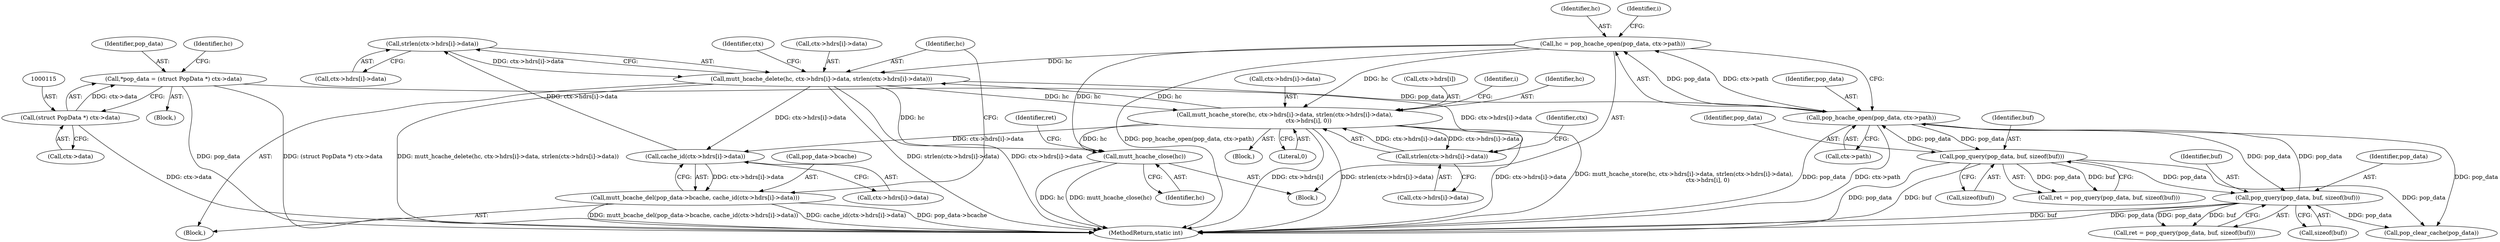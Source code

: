 digraph "0_neomutt_9bfab35522301794483f8f9ed60820bdec9be59e_3@API" {
"1000259" [label="(Call,strlen(ctx->hdrs[i]->data))"];
"1000242" [label="(Call,cache_id(ctx->hdrs[i]->data))"];
"1000250" [label="(Call,mutt_hcache_delete(hc, ctx->hdrs[i]->data, strlen(ctx->hdrs[i]->data)))"];
"1000150" [label="(Call,hc = pop_hcache_open(pop_data, ctx->path))"];
"1000152" [label="(Call,pop_hcache_open(pop_data, ctx->path))"];
"1000228" [label="(Call,pop_query(pop_data, buf, sizeof(buf)))"];
"1000112" [label="(Call,*pop_data = (struct PopData *) ctx->data)"];
"1000114" [label="(Call,(struct PopData *) ctx->data)"];
"1000313" [label="(Call,pop_query(pop_data, buf, sizeof(buf)))"];
"1000276" [label="(Call,mutt_hcache_store(hc, ctx->hdrs[i]->data, strlen(ctx->hdrs[i]->data),\n                          ctx->hdrs[i], 0))"];
"1000285" [label="(Call,strlen(ctx->hdrs[i]->data))"];
"1000259" [label="(Call,strlen(ctx->hdrs[i]->data))"];
"1000238" [label="(Call,mutt_bcache_del(pop_data->bcache, cache_id(ctx->hdrs[i]->data)))"];
"1000299" [label="(Call,mutt_hcache_close(hc))"];
"1000285" [label="(Call,strlen(ctx->hdrs[i]->data))"];
"1000250" [label="(Call,mutt_hcache_delete(hc, ctx->hdrs[i]->data, strlen(ctx->hdrs[i]->data)))"];
"1000277" [label="(Identifier,hc)"];
"1000238" [label="(Call,mutt_bcache_del(pop_data->bcache, cache_id(ctx->hdrs[i]->data)))"];
"1000251" [label="(Identifier,hc)"];
"1000113" [label="(Identifier,pop_data)"];
"1000311" [label="(Call,ret = pop_query(pop_data, buf, sizeof(buf)))"];
"1000112" [label="(Call,*pop_data = (struct PopData *) ctx->data)"];
"1000276" [label="(Call,mutt_hcache_store(hc, ctx->hdrs[i]->data, strlen(ctx->hdrs[i]->data),\n                          ctx->hdrs[i], 0))"];
"1000153" [label="(Identifier,pop_data)"];
"1000151" [label="(Identifier,hc)"];
"1000252" [label="(Call,ctx->hdrs[i]->data)"];
"1000351" [label="(MethodReturn,static int)"];
"1000116" [label="(Call,ctx->data)"];
"1000299" [label="(Call,mutt_hcache_close(hc))"];
"1000275" [label="(Block,)"];
"1000278" [label="(Call,ctx->hdrs[i]->data)"];
"1000131" [label="(Block,)"];
"1000239" [label="(Call,pop_data->bcache)"];
"1000228" [label="(Call,pop_query(pop_data, buf, sizeof(buf)))"];
"1000303" [label="(Identifier,ret)"];
"1000122" [label="(Identifier,hc)"];
"1000160" [label="(Identifier,i)"];
"1000271" [label="(Identifier,ctx)"];
"1000328" [label="(Call,pop_clear_cache(pop_data))"];
"1000315" [label="(Identifier,buf)"];
"1000154" [label="(Call,ctx->path)"];
"1000231" [label="(Call,sizeof(buf))"];
"1000293" [label="(Call,ctx->hdrs[i])"];
"1000152" [label="(Call,pop_hcache_open(pop_data, ctx->path))"];
"1000260" [label="(Call,ctx->hdrs[i]->data)"];
"1000237" [label="(Block,)"];
"1000314" [label="(Identifier,pop_data)"];
"1000300" [label="(Identifier,hc)"];
"1000313" [label="(Call,pop_query(pop_data, buf, sizeof(buf)))"];
"1000230" [label="(Identifier,buf)"];
"1000295" [label="(Identifier,ctx)"];
"1000103" [label="(Block,)"];
"1000114" [label="(Call,(struct PopData *) ctx->data)"];
"1000150" [label="(Call,hc = pop_hcache_open(pop_data, ctx->path))"];
"1000242" [label="(Call,cache_id(ctx->hdrs[i]->data))"];
"1000316" [label="(Call,sizeof(buf))"];
"1000243" [label="(Call,ctx->hdrs[i]->data)"];
"1000229" [label="(Identifier,pop_data)"];
"1000298" [label="(Literal,0)"];
"1000259" [label="(Call,strlen(ctx->hdrs[i]->data))"];
"1000286" [label="(Call,ctx->hdrs[i]->data)"];
"1000226" [label="(Call,ret = pop_query(pop_data, buf, sizeof(buf)))"];
"1000179" [label="(Identifier,i)"];
"1000259" -> "1000250"  [label="AST: "];
"1000259" -> "1000260"  [label="CFG: "];
"1000260" -> "1000259"  [label="AST: "];
"1000250" -> "1000259"  [label="CFG: "];
"1000259" -> "1000250"  [label="DDG: ctx->hdrs[i]->data"];
"1000242" -> "1000259"  [label="DDG: ctx->hdrs[i]->data"];
"1000242" -> "1000238"  [label="AST: "];
"1000242" -> "1000243"  [label="CFG: "];
"1000243" -> "1000242"  [label="AST: "];
"1000238" -> "1000242"  [label="CFG: "];
"1000242" -> "1000238"  [label="DDG: ctx->hdrs[i]->data"];
"1000250" -> "1000242"  [label="DDG: ctx->hdrs[i]->data"];
"1000276" -> "1000242"  [label="DDG: ctx->hdrs[i]->data"];
"1000250" -> "1000237"  [label="AST: "];
"1000251" -> "1000250"  [label="AST: "];
"1000252" -> "1000250"  [label="AST: "];
"1000271" -> "1000250"  [label="CFG: "];
"1000250" -> "1000351"  [label="DDG: strlen(ctx->hdrs[i]->data)"];
"1000250" -> "1000351"  [label="DDG: ctx->hdrs[i]->data"];
"1000250" -> "1000351"  [label="DDG: mutt_hcache_delete(hc, ctx->hdrs[i]->data, strlen(ctx->hdrs[i]->data))"];
"1000150" -> "1000250"  [label="DDG: hc"];
"1000276" -> "1000250"  [label="DDG: hc"];
"1000250" -> "1000276"  [label="DDG: hc"];
"1000250" -> "1000285"  [label="DDG: ctx->hdrs[i]->data"];
"1000250" -> "1000299"  [label="DDG: hc"];
"1000150" -> "1000131"  [label="AST: "];
"1000150" -> "1000152"  [label="CFG: "];
"1000151" -> "1000150"  [label="AST: "];
"1000152" -> "1000150"  [label="AST: "];
"1000160" -> "1000150"  [label="CFG: "];
"1000150" -> "1000351"  [label="DDG: pop_hcache_open(pop_data, ctx->path)"];
"1000152" -> "1000150"  [label="DDG: pop_data"];
"1000152" -> "1000150"  [label="DDG: ctx->path"];
"1000150" -> "1000276"  [label="DDG: hc"];
"1000150" -> "1000299"  [label="DDG: hc"];
"1000152" -> "1000154"  [label="CFG: "];
"1000153" -> "1000152"  [label="AST: "];
"1000154" -> "1000152"  [label="AST: "];
"1000152" -> "1000351"  [label="DDG: pop_data"];
"1000152" -> "1000351"  [label="DDG: ctx->path"];
"1000228" -> "1000152"  [label="DDG: pop_data"];
"1000112" -> "1000152"  [label="DDG: pop_data"];
"1000313" -> "1000152"  [label="DDG: pop_data"];
"1000152" -> "1000228"  [label="DDG: pop_data"];
"1000152" -> "1000313"  [label="DDG: pop_data"];
"1000152" -> "1000328"  [label="DDG: pop_data"];
"1000228" -> "1000226"  [label="AST: "];
"1000228" -> "1000231"  [label="CFG: "];
"1000229" -> "1000228"  [label="AST: "];
"1000230" -> "1000228"  [label="AST: "];
"1000231" -> "1000228"  [label="AST: "];
"1000226" -> "1000228"  [label="CFG: "];
"1000228" -> "1000351"  [label="DDG: pop_data"];
"1000228" -> "1000351"  [label="DDG: buf"];
"1000228" -> "1000226"  [label="DDG: pop_data"];
"1000228" -> "1000226"  [label="DDG: buf"];
"1000228" -> "1000313"  [label="DDG: pop_data"];
"1000228" -> "1000328"  [label="DDG: pop_data"];
"1000112" -> "1000103"  [label="AST: "];
"1000112" -> "1000114"  [label="CFG: "];
"1000113" -> "1000112"  [label="AST: "];
"1000114" -> "1000112"  [label="AST: "];
"1000122" -> "1000112"  [label="CFG: "];
"1000112" -> "1000351"  [label="DDG: (struct PopData *) ctx->data"];
"1000112" -> "1000351"  [label="DDG: pop_data"];
"1000114" -> "1000112"  [label="DDG: ctx->data"];
"1000114" -> "1000116"  [label="CFG: "];
"1000115" -> "1000114"  [label="AST: "];
"1000116" -> "1000114"  [label="AST: "];
"1000114" -> "1000351"  [label="DDG: ctx->data"];
"1000313" -> "1000311"  [label="AST: "];
"1000313" -> "1000316"  [label="CFG: "];
"1000314" -> "1000313"  [label="AST: "];
"1000315" -> "1000313"  [label="AST: "];
"1000316" -> "1000313"  [label="AST: "];
"1000311" -> "1000313"  [label="CFG: "];
"1000313" -> "1000351"  [label="DDG: buf"];
"1000313" -> "1000351"  [label="DDG: pop_data"];
"1000313" -> "1000311"  [label="DDG: pop_data"];
"1000313" -> "1000311"  [label="DDG: buf"];
"1000313" -> "1000328"  [label="DDG: pop_data"];
"1000276" -> "1000275"  [label="AST: "];
"1000276" -> "1000298"  [label="CFG: "];
"1000277" -> "1000276"  [label="AST: "];
"1000278" -> "1000276"  [label="AST: "];
"1000285" -> "1000276"  [label="AST: "];
"1000293" -> "1000276"  [label="AST: "];
"1000298" -> "1000276"  [label="AST: "];
"1000179" -> "1000276"  [label="CFG: "];
"1000276" -> "1000351"  [label="DDG: ctx->hdrs[i]"];
"1000276" -> "1000351"  [label="DDG: strlen(ctx->hdrs[i]->data)"];
"1000276" -> "1000351"  [label="DDG: ctx->hdrs[i]->data"];
"1000276" -> "1000351"  [label="DDG: mutt_hcache_store(hc, ctx->hdrs[i]->data, strlen(ctx->hdrs[i]->data),\n                          ctx->hdrs[i], 0)"];
"1000285" -> "1000276"  [label="DDG: ctx->hdrs[i]->data"];
"1000276" -> "1000285"  [label="DDG: ctx->hdrs[i]->data"];
"1000276" -> "1000299"  [label="DDG: hc"];
"1000285" -> "1000286"  [label="CFG: "];
"1000286" -> "1000285"  [label="AST: "];
"1000295" -> "1000285"  [label="CFG: "];
"1000238" -> "1000237"  [label="AST: "];
"1000239" -> "1000238"  [label="AST: "];
"1000251" -> "1000238"  [label="CFG: "];
"1000238" -> "1000351"  [label="DDG: pop_data->bcache"];
"1000238" -> "1000351"  [label="DDG: mutt_bcache_del(pop_data->bcache, cache_id(ctx->hdrs[i]->data))"];
"1000238" -> "1000351"  [label="DDG: cache_id(ctx->hdrs[i]->data)"];
"1000299" -> "1000131"  [label="AST: "];
"1000299" -> "1000300"  [label="CFG: "];
"1000300" -> "1000299"  [label="AST: "];
"1000303" -> "1000299"  [label="CFG: "];
"1000299" -> "1000351"  [label="DDG: mutt_hcache_close(hc)"];
"1000299" -> "1000351"  [label="DDG: hc"];
}
